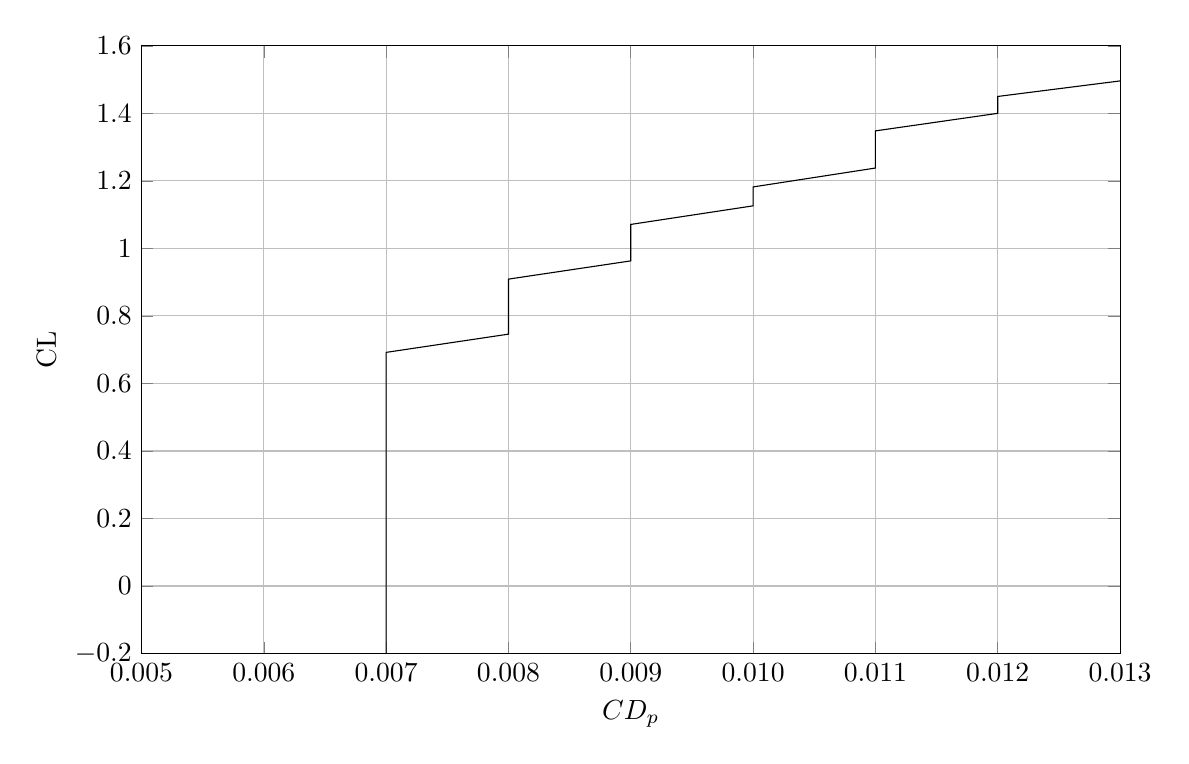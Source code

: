 %Parasite Drag coefficient vs CL for WING 
\begin{tikzpicture}

\begin{axis}[
width=14.01cm,
height=9.3cm,
scaled ticks=false,tick label style={/pgf/number format/precision=3},
xmin=0.005,
xmax=0.013,
xtick={0.005,0.006,0.007,0.008,0.009,0.010,0.011,0.012,0.013, 0.014},
xticklabels={0.005,0.006,0.007,0.008,0.009,0.010,0.011,0.012,0.013, 0.014},
xlabel={$CD_p$},
xmajorgrids,
ymin=-0.2,
ymax=1.6,
ylabel={CL },
ymajorgrids,
]

\addplot [
color=black,
solid
]
table[row sep=crcr]{
0.007	-0.229\\
0.007	-0.174\\
0.007	-0.12\\
0.007	-0.066\\
0.007	-0.012\\
0.007	0.042\\
0.007	0.096\\
0.007	0.151\\
0.007	0.205\\
0.007	0.259\\
0.007	0.313\\
0.007	0.367\\
0.007	0.421\\
0.007	0.475\\
0.007	0.53\\
0.007	0.584\\
0.007	0.638\\
0.007	0.692\\
0.008	0.746\\
0.008	0.8\\
0.008	0.855\\
0.008	0.909\\
0.009	0.963\\
0.009	1.017\\
0.009	1.071\\
0.01	1.126\\
0.01	1.182\\
0.011	1.238\\
0.011	1.294\\
0.011	1.348\\
0.012	1.4\\
0.012	1.45\\
0.013	1.496\\
};
\end{axis}
\end{tikzpicture}%
